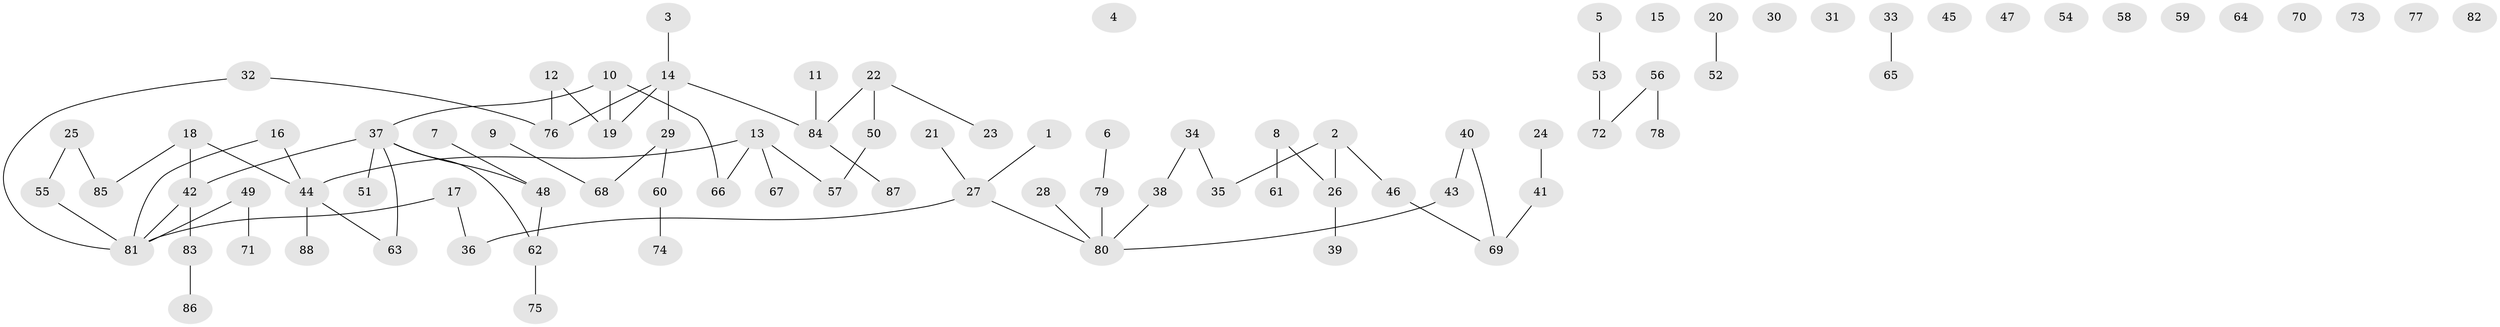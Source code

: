 // coarse degree distribution, {3: 0.25925925925925924, 1: 0.25925925925925924, 2: 0.2962962962962963, 5: 0.14814814814814814, 4: 0.037037037037037035}
// Generated by graph-tools (version 1.1) at 2025/48/03/04/25 22:48:11]
// undirected, 88 vertices, 79 edges
graph export_dot {
  node [color=gray90,style=filled];
  1;
  2;
  3;
  4;
  5;
  6;
  7;
  8;
  9;
  10;
  11;
  12;
  13;
  14;
  15;
  16;
  17;
  18;
  19;
  20;
  21;
  22;
  23;
  24;
  25;
  26;
  27;
  28;
  29;
  30;
  31;
  32;
  33;
  34;
  35;
  36;
  37;
  38;
  39;
  40;
  41;
  42;
  43;
  44;
  45;
  46;
  47;
  48;
  49;
  50;
  51;
  52;
  53;
  54;
  55;
  56;
  57;
  58;
  59;
  60;
  61;
  62;
  63;
  64;
  65;
  66;
  67;
  68;
  69;
  70;
  71;
  72;
  73;
  74;
  75;
  76;
  77;
  78;
  79;
  80;
  81;
  82;
  83;
  84;
  85;
  86;
  87;
  88;
  1 -- 27;
  2 -- 26;
  2 -- 35;
  2 -- 46;
  3 -- 14;
  5 -- 53;
  6 -- 79;
  7 -- 48;
  8 -- 26;
  8 -- 61;
  9 -- 68;
  10 -- 19;
  10 -- 37;
  10 -- 66;
  11 -- 84;
  12 -- 19;
  12 -- 76;
  13 -- 44;
  13 -- 57;
  13 -- 66;
  13 -- 67;
  14 -- 19;
  14 -- 29;
  14 -- 76;
  14 -- 84;
  16 -- 44;
  16 -- 81;
  17 -- 36;
  17 -- 81;
  18 -- 42;
  18 -- 44;
  18 -- 85;
  20 -- 52;
  21 -- 27;
  22 -- 23;
  22 -- 50;
  22 -- 84;
  24 -- 41;
  25 -- 55;
  25 -- 85;
  26 -- 39;
  27 -- 36;
  27 -- 80;
  28 -- 80;
  29 -- 60;
  29 -- 68;
  32 -- 76;
  32 -- 81;
  33 -- 65;
  34 -- 35;
  34 -- 38;
  37 -- 42;
  37 -- 48;
  37 -- 51;
  37 -- 62;
  37 -- 63;
  38 -- 80;
  40 -- 43;
  40 -- 69;
  41 -- 69;
  42 -- 81;
  42 -- 83;
  43 -- 80;
  44 -- 63;
  44 -- 88;
  46 -- 69;
  48 -- 62;
  49 -- 71;
  49 -- 81;
  50 -- 57;
  53 -- 72;
  55 -- 81;
  56 -- 72;
  56 -- 78;
  60 -- 74;
  62 -- 75;
  79 -- 80;
  83 -- 86;
  84 -- 87;
}
